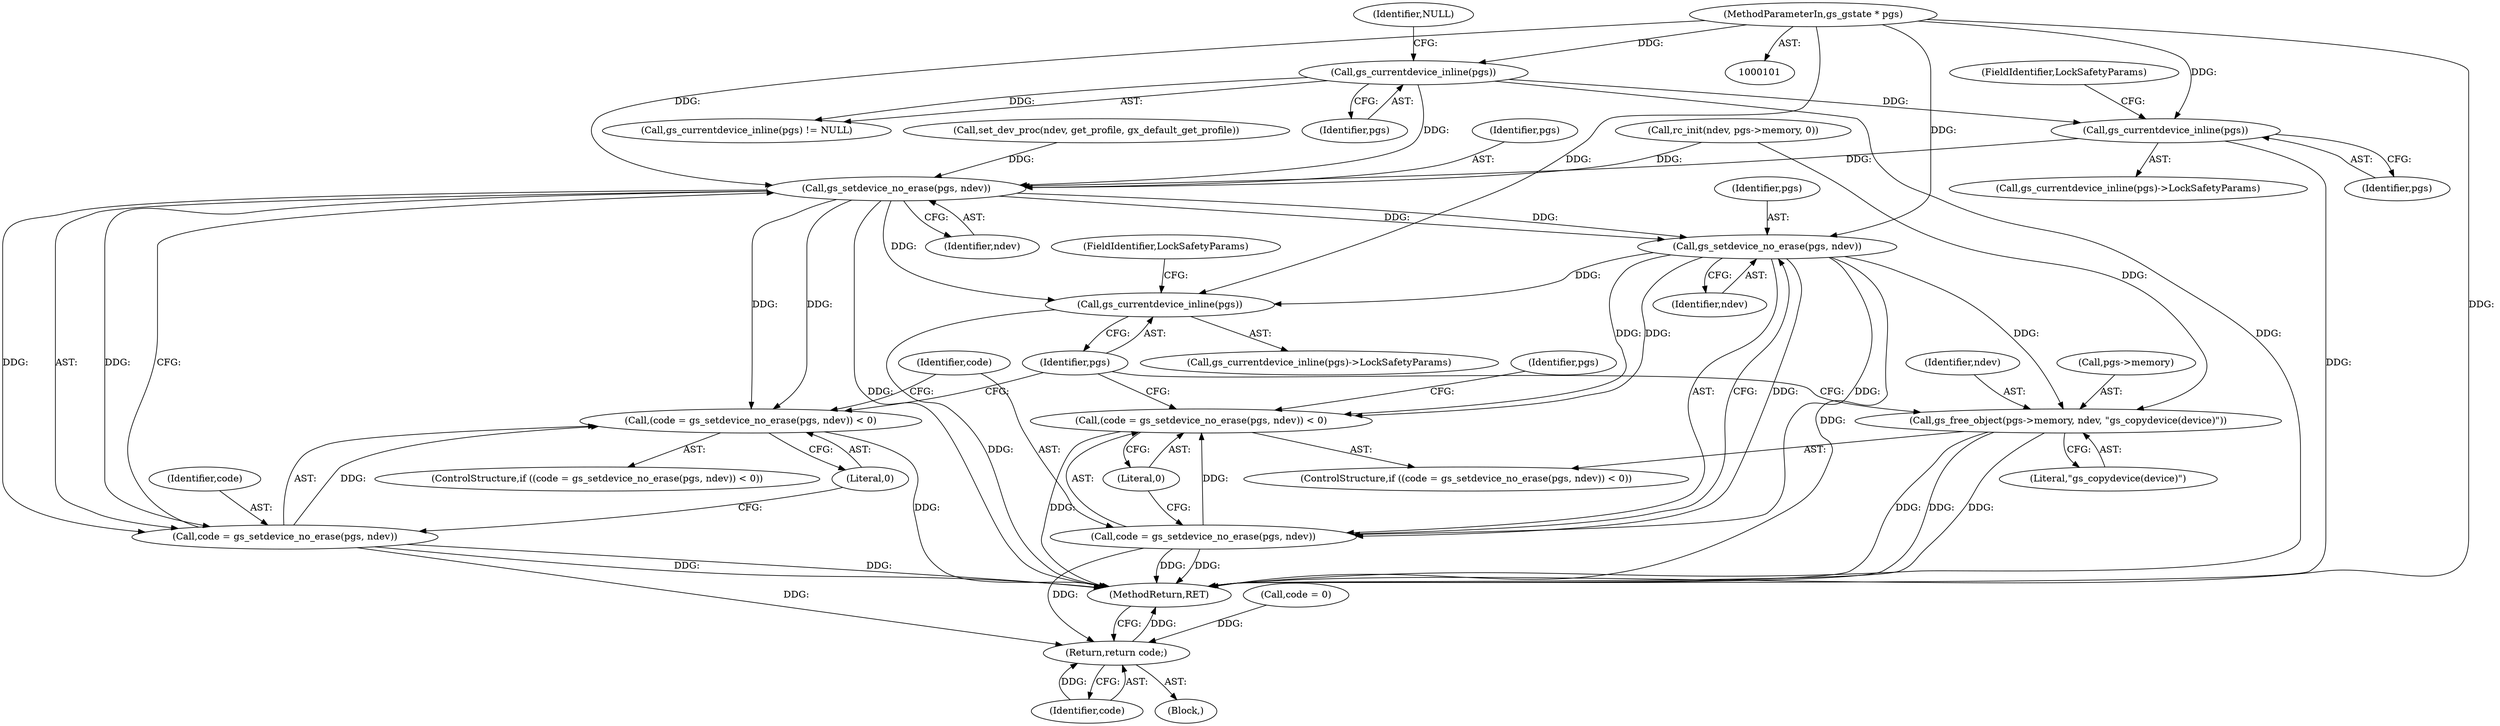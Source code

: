 digraph "0_ghostscript_79cccf641486a6595c43f1de1cd7ade696020a31@pointer" {
"1000152" [label="(Call,gs_currentdevice_inline(pgs))"];
"1000146" [label="(Call,gs_currentdevice_inline(pgs))"];
"1000102" [label="(MethodParameterIn,gs_gstate * pgs)"];
"1000195" [label="(Call,gs_setdevice_no_erase(pgs, ndev))"];
"1000192" [label="(Call,(code = gs_setdevice_no_erase(pgs, ndev)) < 0)"];
"1000193" [label="(Call,code = gs_setdevice_no_erase(pgs, ndev))"];
"1000219" [label="(Return,return code;)"];
"1000203" [label="(Call,gs_setdevice_no_erase(pgs, ndev))"];
"1000200" [label="(Call,(code = gs_setdevice_no_erase(pgs, ndev)) < 0)"];
"1000201" [label="(Call,code = gs_setdevice_no_erase(pgs, ndev))"];
"1000207" [label="(Call,gs_free_object(pgs->memory, ndev, \"gs_copydevice(device)\"))"];
"1000215" [label="(Call,gs_currentdevice_inline(pgs))"];
"1000206" [label="(Literal,0)"];
"1000102" [label="(MethodParameterIn,gs_gstate * pgs)"];
"1000220" [label="(Identifier,code)"];
"1000219" [label="(Return,return code;)"];
"1000204" [label="(Identifier,pgs)"];
"1000145" [label="(Call,gs_currentdevice_inline(pgs) != NULL)"];
"1000199" [label="(ControlStructure,if ((code = gs_setdevice_no_erase(pgs, ndev)) < 0))"];
"1000221" [label="(MethodReturn,RET)"];
"1000151" [label="(Call,gs_currentdevice_inline(pgs)->LockSafetyParams)"];
"1000197" [label="(Identifier,ndev)"];
"1000194" [label="(Identifier,code)"];
"1000196" [label="(Identifier,pgs)"];
"1000212" [label="(Literal,\"gs_copydevice(device)\")"];
"1000205" [label="(Identifier,ndev)"];
"1000207" [label="(Call,gs_free_object(pgs->memory, ndev, \"gs_copydevice(device)\"))"];
"1000193" [label="(Call,code = gs_setdevice_no_erase(pgs, ndev))"];
"1000191" [label="(ControlStructure,if ((code = gs_setdevice_no_erase(pgs, ndev)) < 0))"];
"1000147" [label="(Identifier,pgs)"];
"1000208" [label="(Call,pgs->memory)"];
"1000187" [label="(Call,set_dev_proc(ndev, get_profile, gx_default_get_profile))"];
"1000152" [label="(Call,gs_currentdevice_inline(pgs))"];
"1000211" [label="(Identifier,ndev)"];
"1000216" [label="(Identifier,pgs)"];
"1000200" [label="(Call,(code = gs_setdevice_no_erase(pgs, ndev)) < 0)"];
"1000198" [label="(Literal,0)"];
"1000192" [label="(Call,(code = gs_setdevice_no_erase(pgs, ndev)) < 0)"];
"1000217" [label="(FieldIdentifier,LockSafetyParams)"];
"1000195" [label="(Call,gs_setdevice_no_erase(pgs, ndev))"];
"1000214" [label="(Call,gs_currentdevice_inline(pgs)->LockSafetyParams)"];
"1000201" [label="(Call,code = gs_setdevice_no_erase(pgs, ndev))"];
"1000203" [label="(Call,gs_setdevice_no_erase(pgs, ndev))"];
"1000209" [label="(Identifier,pgs)"];
"1000148" [label="(Identifier,NULL)"];
"1000155" [label="(Call,rc_init(ndev, pgs->memory, 0))"];
"1000202" [label="(Identifier,code)"];
"1000154" [label="(FieldIdentifier,LockSafetyParams)"];
"1000103" [label="(Block,)"];
"1000146" [label="(Call,gs_currentdevice_inline(pgs))"];
"1000215" [label="(Call,gs_currentdevice_inline(pgs))"];
"1000153" [label="(Identifier,pgs)"];
"1000105" [label="(Call,code = 0)"];
"1000152" -> "1000151"  [label="AST: "];
"1000152" -> "1000153"  [label="CFG: "];
"1000153" -> "1000152"  [label="AST: "];
"1000154" -> "1000152"  [label="CFG: "];
"1000152" -> "1000221"  [label="DDG: "];
"1000146" -> "1000152"  [label="DDG: "];
"1000102" -> "1000152"  [label="DDG: "];
"1000152" -> "1000195"  [label="DDG: "];
"1000146" -> "1000145"  [label="AST: "];
"1000146" -> "1000147"  [label="CFG: "];
"1000147" -> "1000146"  [label="AST: "];
"1000148" -> "1000146"  [label="CFG: "];
"1000146" -> "1000221"  [label="DDG: "];
"1000146" -> "1000145"  [label="DDG: "];
"1000102" -> "1000146"  [label="DDG: "];
"1000146" -> "1000195"  [label="DDG: "];
"1000102" -> "1000101"  [label="AST: "];
"1000102" -> "1000221"  [label="DDG: "];
"1000102" -> "1000195"  [label="DDG: "];
"1000102" -> "1000203"  [label="DDG: "];
"1000102" -> "1000215"  [label="DDG: "];
"1000195" -> "1000193"  [label="AST: "];
"1000195" -> "1000197"  [label="CFG: "];
"1000196" -> "1000195"  [label="AST: "];
"1000197" -> "1000195"  [label="AST: "];
"1000193" -> "1000195"  [label="CFG: "];
"1000195" -> "1000221"  [label="DDG: "];
"1000195" -> "1000192"  [label="DDG: "];
"1000195" -> "1000192"  [label="DDG: "];
"1000195" -> "1000193"  [label="DDG: "];
"1000195" -> "1000193"  [label="DDG: "];
"1000187" -> "1000195"  [label="DDG: "];
"1000155" -> "1000195"  [label="DDG: "];
"1000195" -> "1000203"  [label="DDG: "];
"1000195" -> "1000203"  [label="DDG: "];
"1000195" -> "1000215"  [label="DDG: "];
"1000192" -> "1000191"  [label="AST: "];
"1000192" -> "1000198"  [label="CFG: "];
"1000193" -> "1000192"  [label="AST: "];
"1000198" -> "1000192"  [label="AST: "];
"1000202" -> "1000192"  [label="CFG: "];
"1000216" -> "1000192"  [label="CFG: "];
"1000192" -> "1000221"  [label="DDG: "];
"1000193" -> "1000192"  [label="DDG: "];
"1000194" -> "1000193"  [label="AST: "];
"1000198" -> "1000193"  [label="CFG: "];
"1000193" -> "1000221"  [label="DDG: "];
"1000193" -> "1000221"  [label="DDG: "];
"1000193" -> "1000219"  [label="DDG: "];
"1000219" -> "1000103"  [label="AST: "];
"1000219" -> "1000220"  [label="CFG: "];
"1000220" -> "1000219"  [label="AST: "];
"1000221" -> "1000219"  [label="CFG: "];
"1000219" -> "1000221"  [label="DDG: "];
"1000220" -> "1000219"  [label="DDG: "];
"1000105" -> "1000219"  [label="DDG: "];
"1000201" -> "1000219"  [label="DDG: "];
"1000203" -> "1000201"  [label="AST: "];
"1000203" -> "1000205"  [label="CFG: "];
"1000204" -> "1000203"  [label="AST: "];
"1000205" -> "1000203"  [label="AST: "];
"1000201" -> "1000203"  [label="CFG: "];
"1000203" -> "1000221"  [label="DDG: "];
"1000203" -> "1000200"  [label="DDG: "];
"1000203" -> "1000200"  [label="DDG: "];
"1000203" -> "1000201"  [label="DDG: "];
"1000203" -> "1000201"  [label="DDG: "];
"1000203" -> "1000207"  [label="DDG: "];
"1000203" -> "1000215"  [label="DDG: "];
"1000200" -> "1000199"  [label="AST: "];
"1000200" -> "1000206"  [label="CFG: "];
"1000201" -> "1000200"  [label="AST: "];
"1000206" -> "1000200"  [label="AST: "];
"1000209" -> "1000200"  [label="CFG: "];
"1000216" -> "1000200"  [label="CFG: "];
"1000200" -> "1000221"  [label="DDG: "];
"1000201" -> "1000200"  [label="DDG: "];
"1000202" -> "1000201"  [label="AST: "];
"1000206" -> "1000201"  [label="CFG: "];
"1000201" -> "1000221"  [label="DDG: "];
"1000201" -> "1000221"  [label="DDG: "];
"1000207" -> "1000199"  [label="AST: "];
"1000207" -> "1000212"  [label="CFG: "];
"1000208" -> "1000207"  [label="AST: "];
"1000211" -> "1000207"  [label="AST: "];
"1000212" -> "1000207"  [label="AST: "];
"1000216" -> "1000207"  [label="CFG: "];
"1000207" -> "1000221"  [label="DDG: "];
"1000207" -> "1000221"  [label="DDG: "];
"1000207" -> "1000221"  [label="DDG: "];
"1000155" -> "1000207"  [label="DDG: "];
"1000215" -> "1000214"  [label="AST: "];
"1000215" -> "1000216"  [label="CFG: "];
"1000216" -> "1000215"  [label="AST: "];
"1000217" -> "1000215"  [label="CFG: "];
"1000215" -> "1000221"  [label="DDG: "];
}
